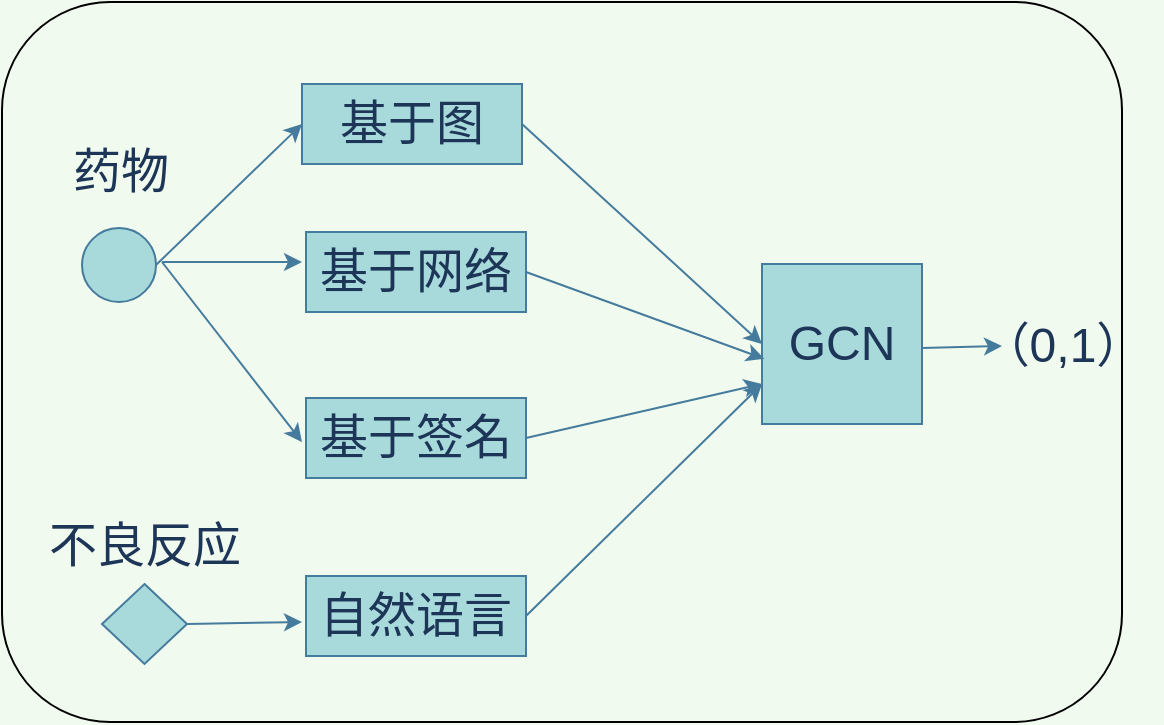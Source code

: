 <mxfile version="17.4.5" type="github">
  <diagram id="mqtwKgHRLnJq7YjzRvvf" name="第 1 页">
    <mxGraphModel dx="998" dy="534" grid="1" gridSize="10" guides="1" tooltips="1" connect="1" arrows="1" fold="1" page="1" pageScale="1" pageWidth="40" pageHeight="30" background="#F1FAEE" math="0" shadow="0">
      <root>
        <mxCell id="0" />
        <mxCell id="1" parent="0" />
        <mxCell id="JPeQPMN4TfNnXQcviVus-1" value="" style="ellipse;whiteSpace=wrap;html=1;aspect=fixed;fillColor=#A8DADC;strokeColor=#457B9D;fontColor=#1D3557;" vertex="1" parent="1">
          <mxGeometry x="100" y="163" width="37" height="37" as="geometry" />
        </mxCell>
        <mxCell id="JPeQPMN4TfNnXQcviVus-2" value="" style="rhombus;whiteSpace=wrap;html=1;fillColor=#A8DADC;strokeColor=#457B9D;fontColor=#1D3557;" vertex="1" parent="1">
          <mxGeometry x="110" y="341" width="42.5" height="40" as="geometry" />
        </mxCell>
        <mxCell id="JPeQPMN4TfNnXQcviVus-3" value="&lt;font style=&quot;font-size: 24px&quot;&gt;基于图&lt;/font&gt;" style="rounded=0;whiteSpace=wrap;html=1;fillColor=#A8DADC;strokeColor=#457B9D;fontColor=#1D3557;" vertex="1" parent="1">
          <mxGeometry x="210" y="91" width="110" height="40" as="geometry" />
        </mxCell>
        <mxCell id="JPeQPMN4TfNnXQcviVus-4" value="&lt;font style=&quot;font-size: 24px&quot;&gt;基于网络&lt;/font&gt;" style="rounded=0;whiteSpace=wrap;html=1;fillColor=#A8DADC;strokeColor=#457B9D;fontColor=#1D3557;" vertex="1" parent="1">
          <mxGeometry x="212" y="165" width="110" height="40" as="geometry" />
        </mxCell>
        <mxCell id="JPeQPMN4TfNnXQcviVus-5" value="&lt;font style=&quot;font-size: 24px&quot;&gt;基于签名&lt;/font&gt;" style="rounded=0;whiteSpace=wrap;html=1;fillColor=#A8DADC;strokeColor=#457B9D;fontColor=#1D3557;" vertex="1" parent="1">
          <mxGeometry x="212" y="248" width="110" height="40" as="geometry" />
        </mxCell>
        <mxCell id="JPeQPMN4TfNnXQcviVus-6" value="&lt;span style=&quot;font-size: 24px&quot;&gt;自然语言&lt;/span&gt;" style="rounded=0;whiteSpace=wrap;html=1;fillColor=#A8DADC;strokeColor=#457B9D;fontColor=#1D3557;" vertex="1" parent="1">
          <mxGeometry x="212" y="337" width="110" height="40" as="geometry" />
        </mxCell>
        <mxCell id="JPeQPMN4TfNnXQcviVus-11" value="GCN" style="whiteSpace=wrap;html=1;aspect=fixed;fontSize=24;fillColor=#A8DADC;strokeColor=#457B9D;fontColor=#1D3557;" vertex="1" parent="1">
          <mxGeometry x="440" y="181" width="80" height="80" as="geometry" />
        </mxCell>
        <mxCell id="JPeQPMN4TfNnXQcviVus-12" value="" style="endArrow=classic;html=1;rounded=0;fontSize=24;exitX=1;exitY=0.5;exitDx=0;exitDy=0;entryX=0;entryY=0.5;entryDx=0;entryDy=0;labelBackgroundColor=#F1FAEE;strokeColor=#457B9D;fontColor=#1D3557;" edge="1" parent="1" source="JPeQPMN4TfNnXQcviVus-1" target="JPeQPMN4TfNnXQcviVus-3">
          <mxGeometry width="50" height="50" relative="1" as="geometry">
            <mxPoint x="390" y="300" as="sourcePoint" />
            <mxPoint x="440" y="250" as="targetPoint" />
          </mxGeometry>
        </mxCell>
        <mxCell id="JPeQPMN4TfNnXQcviVus-13" value="" style="endArrow=classic;html=1;rounded=0;fontSize=24;labelBackgroundColor=#F1FAEE;strokeColor=#457B9D;fontColor=#1D3557;" edge="1" parent="1">
          <mxGeometry width="50" height="50" relative="1" as="geometry">
            <mxPoint x="140" y="180" as="sourcePoint" />
            <mxPoint x="210" y="180" as="targetPoint" />
          </mxGeometry>
        </mxCell>
        <mxCell id="JPeQPMN4TfNnXQcviVus-14" value="" style="endArrow=classic;html=1;rounded=0;fontSize=24;labelBackgroundColor=#F1FAEE;strokeColor=#457B9D;fontColor=#1D3557;" edge="1" parent="1">
          <mxGeometry width="50" height="50" relative="1" as="geometry">
            <mxPoint x="140" y="180" as="sourcePoint" />
            <mxPoint x="210" y="270" as="targetPoint" />
          </mxGeometry>
        </mxCell>
        <mxCell id="JPeQPMN4TfNnXQcviVus-15" value="" style="endArrow=classic;html=1;rounded=0;fontSize=24;exitX=1;exitY=0.5;exitDx=0;exitDy=0;labelBackgroundColor=#F1FAEE;strokeColor=#457B9D;fontColor=#1D3557;" edge="1" parent="1" source="JPeQPMN4TfNnXQcviVus-2">
          <mxGeometry width="50" height="50" relative="1" as="geometry">
            <mxPoint x="150" y="370" as="sourcePoint" />
            <mxPoint x="210" y="360" as="targetPoint" />
          </mxGeometry>
        </mxCell>
        <mxCell id="JPeQPMN4TfNnXQcviVus-16" value="" style="endArrow=classic;html=1;rounded=0;fontSize=24;exitX=1;exitY=0.5;exitDx=0;exitDy=0;entryX=0;entryY=0.5;entryDx=0;entryDy=0;labelBackgroundColor=#F1FAEE;strokeColor=#457B9D;fontColor=#1D3557;" edge="1" parent="1" source="JPeQPMN4TfNnXQcviVus-3" target="JPeQPMN4TfNnXQcviVus-11">
          <mxGeometry width="50" height="50" relative="1" as="geometry">
            <mxPoint x="390" y="300" as="sourcePoint" />
            <mxPoint x="440" y="250" as="targetPoint" />
          </mxGeometry>
        </mxCell>
        <mxCell id="JPeQPMN4TfNnXQcviVus-18" value="" style="endArrow=classic;html=1;rounded=0;fontSize=24;exitX=1;exitY=0.5;exitDx=0;exitDy=0;entryX=0.015;entryY=0.593;entryDx=0;entryDy=0;entryPerimeter=0;labelBackgroundColor=#F1FAEE;strokeColor=#457B9D;fontColor=#1D3557;" edge="1" parent="1" source="JPeQPMN4TfNnXQcviVus-4" target="JPeQPMN4TfNnXQcviVus-11">
          <mxGeometry width="50" height="50" relative="1" as="geometry">
            <mxPoint x="350" y="270" as="sourcePoint" />
            <mxPoint x="400" y="220" as="targetPoint" />
          </mxGeometry>
        </mxCell>
        <mxCell id="JPeQPMN4TfNnXQcviVus-19" value="" style="endArrow=classic;html=1;rounded=0;fontSize=24;exitX=1;exitY=0.5;exitDx=0;exitDy=0;entryX=0;entryY=0.75;entryDx=0;entryDy=0;labelBackgroundColor=#F1FAEE;strokeColor=#457B9D;fontColor=#1D3557;" edge="1" parent="1" source="JPeQPMN4TfNnXQcviVus-5" target="JPeQPMN4TfNnXQcviVus-11">
          <mxGeometry width="50" height="50" relative="1" as="geometry">
            <mxPoint x="390" y="390" as="sourcePoint" />
            <mxPoint x="440" y="340" as="targetPoint" />
          </mxGeometry>
        </mxCell>
        <mxCell id="JPeQPMN4TfNnXQcviVus-20" value="" style="endArrow=classic;html=1;rounded=0;fontSize=24;exitX=1;exitY=0.5;exitDx=0;exitDy=0;entryX=0;entryY=0.75;entryDx=0;entryDy=0;labelBackgroundColor=#F1FAEE;strokeColor=#457B9D;fontColor=#1D3557;" edge="1" parent="1" source="JPeQPMN4TfNnXQcviVus-6" target="JPeQPMN4TfNnXQcviVus-11">
          <mxGeometry width="50" height="50" relative="1" as="geometry">
            <mxPoint x="370" y="370" as="sourcePoint" />
            <mxPoint x="420" y="320" as="targetPoint" />
          </mxGeometry>
        </mxCell>
        <mxCell id="JPeQPMN4TfNnXQcviVus-22" value="药物" style="text;html=1;resizable=0;autosize=1;align=center;verticalAlign=middle;points=[];fillColor=none;strokeColor=none;rounded=0;fontSize=24;fontColor=#1D3557;" vertex="1" parent="1">
          <mxGeometry x="88.5" y="120" width="60" height="30" as="geometry" />
        </mxCell>
        <mxCell id="JPeQPMN4TfNnXQcviVus-24" value="不良反应" style="text;html=1;resizable=0;autosize=1;align=center;verticalAlign=middle;points=[];fillColor=none;strokeColor=none;rounded=0;fontSize=24;fontColor=#1D3557;" vertex="1" parent="1">
          <mxGeometry x="76.25" y="307" width="110" height="30" as="geometry" />
        </mxCell>
        <mxCell id="JPeQPMN4TfNnXQcviVus-25" value="" style="endArrow=classic;html=1;rounded=0;fontSize=24;exitX=1;exitY=0.5;exitDx=0;exitDy=0;labelBackgroundColor=#F1FAEE;strokeColor=#457B9D;fontColor=#1D3557;" edge="1" parent="1">
          <mxGeometry width="50" height="50" relative="1" as="geometry">
            <mxPoint x="520" y="223" as="sourcePoint" />
            <mxPoint x="560" y="222" as="targetPoint" />
          </mxGeometry>
        </mxCell>
        <mxCell id="JPeQPMN4TfNnXQcviVus-26" value="（0,1）" style="text;html=1;resizable=0;autosize=1;align=center;verticalAlign=middle;points=[];fillColor=none;strokeColor=none;rounded=0;fontSize=24;fontColor=#1D3557;" vertex="1" parent="1">
          <mxGeometry x="540" y="207" width="100" height="30" as="geometry" />
        </mxCell>
        <mxCell id="JPeQPMN4TfNnXQcviVus-28" value="" style="rounded=1;whiteSpace=wrap;html=1;sketch=0;fillColor=none;" vertex="1" parent="1">
          <mxGeometry x="60" y="50" width="560" height="360" as="geometry" />
        </mxCell>
      </root>
    </mxGraphModel>
  </diagram>
</mxfile>
